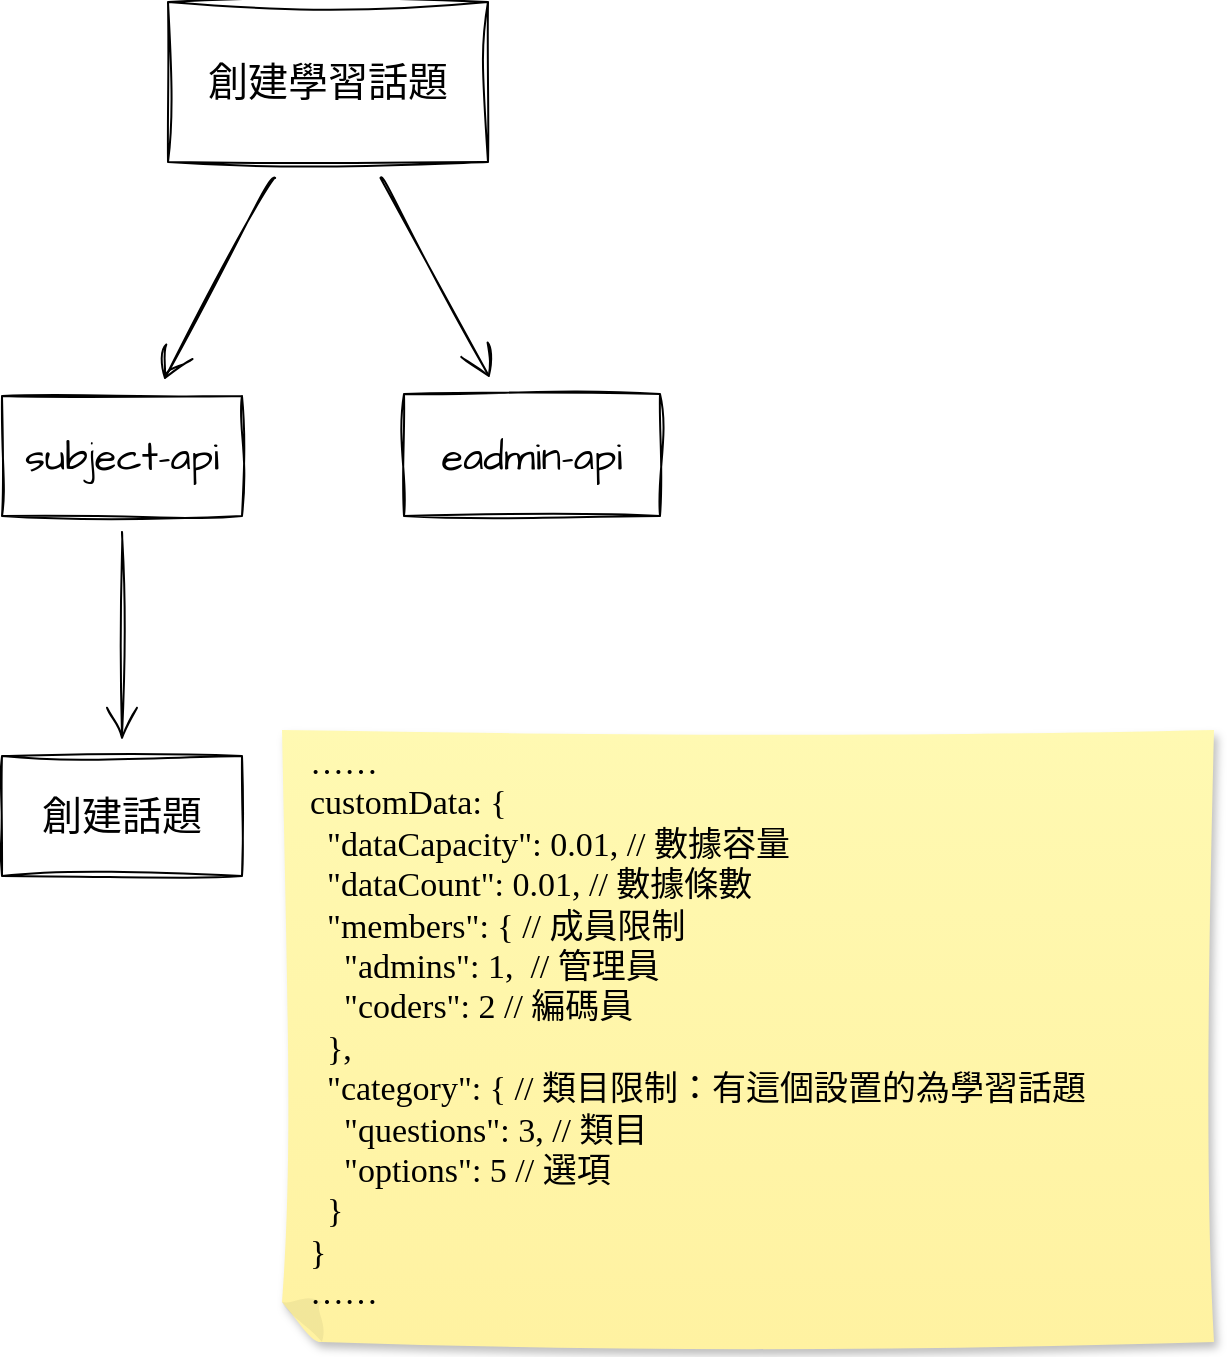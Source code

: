 <mxfile version="20.8.1" type="github">
  <diagram id="aiqsylTXSC2AGSaw_R4l" name="第 1 页">
    <mxGraphModel dx="1792" dy="786" grid="0" gridSize="10" guides="1" tooltips="1" connect="1" arrows="1" fold="1" page="0" pageScale="1" pageWidth="1654" pageHeight="2336" math="0" shadow="0">
      <root>
        <mxCell id="0" />
        <mxCell id="1" parent="0" />
        <mxCell id="8SzQaoOR7psrrbNaaiaO-3" value="" style="edgeStyle=none;curved=1;rounded=0;sketch=1;hachureGap=4;jiggle=2;curveFitting=1;orthogonalLoop=1;jettySize=auto;html=1;fontFamily=Architects Daughter;fontSource=https%3A%2F%2Ffonts.googleapis.com%2Fcss%3Ffamily%3DArchitects%2BDaughter;fontSize=16;endArrow=open;startSize=14;endSize=14;sourcePerimeterSpacing=8;targetPerimeterSpacing=8;" edge="1" parent="1" source="8SzQaoOR7psrrbNaaiaO-1" target="8SzQaoOR7psrrbNaaiaO-2">
          <mxGeometry relative="1" as="geometry" />
        </mxCell>
        <mxCell id="8SzQaoOR7psrrbNaaiaO-5" value="" style="edgeStyle=none;curved=1;rounded=0;sketch=1;hachureGap=4;jiggle=2;curveFitting=1;orthogonalLoop=1;jettySize=auto;html=1;fontFamily=Architects Daughter;fontSource=https%3A%2F%2Ffonts.googleapis.com%2Fcss%3Ffamily%3DArchitects%2BDaughter;fontSize=16;endArrow=open;startSize=14;endSize=14;sourcePerimeterSpacing=8;targetPerimeterSpacing=8;" edge="1" parent="1" source="8SzQaoOR7psrrbNaaiaO-1" target="8SzQaoOR7psrrbNaaiaO-4">
          <mxGeometry relative="1" as="geometry" />
        </mxCell>
        <mxCell id="8SzQaoOR7psrrbNaaiaO-1" value="創建學習話題" style="rounded=0;whiteSpace=wrap;html=1;sketch=1;hachureGap=4;jiggle=2;curveFitting=1;fontFamily=Architects Daughter;fontSource=https%3A%2F%2Ffonts.googleapis.com%2Fcss%3Ffamily%3DArchitects%2BDaughter;fontSize=20;" vertex="1" parent="1">
          <mxGeometry x="-205" y="52" width="160" height="80" as="geometry" />
        </mxCell>
        <mxCell id="8SzQaoOR7psrrbNaaiaO-9" value="" style="edgeStyle=none;curved=1;rounded=0;sketch=1;hachureGap=4;jiggle=2;curveFitting=1;orthogonalLoop=1;jettySize=auto;html=1;fontFamily=Architects Daughter;fontSource=https%3A%2F%2Ffonts.googleapis.com%2Fcss%3Ffamily%3DArchitects%2BDaughter;fontSize=16;endArrow=open;startSize=14;endSize=14;sourcePerimeterSpacing=8;targetPerimeterSpacing=8;" edge="1" parent="1" source="8SzQaoOR7psrrbNaaiaO-2" target="8SzQaoOR7psrrbNaaiaO-8">
          <mxGeometry relative="1" as="geometry" />
        </mxCell>
        <mxCell id="8SzQaoOR7psrrbNaaiaO-2" value="subject-api" style="whiteSpace=wrap;html=1;fontSize=20;fontFamily=Architects Daughter;rounded=0;sketch=1;hachureGap=4;jiggle=2;curveFitting=1;fontSource=https%3A%2F%2Ffonts.googleapis.com%2Fcss%3Ffamily%3DArchitects%2BDaughter;" vertex="1" parent="1">
          <mxGeometry x="-288" y="249" width="120" height="60" as="geometry" />
        </mxCell>
        <mxCell id="8SzQaoOR7psrrbNaaiaO-4" value="eadmin-api" style="rounded=0;whiteSpace=wrap;html=1;sketch=1;hachureGap=4;jiggle=2;curveFitting=1;fontFamily=Architects Daughter;fontSource=https%3A%2F%2Ffonts.googleapis.com%2Fcss%3Ffamily%3DArchitects%2BDaughter;fontSize=20;" vertex="1" parent="1">
          <mxGeometry x="-87" y="248" width="128" height="61" as="geometry" />
        </mxCell>
        <mxCell id="8SzQaoOR7psrrbNaaiaO-8" value="創建話題" style="whiteSpace=wrap;html=1;fontSize=20;fontFamily=Architects Daughter;rounded=0;sketch=1;hachureGap=4;jiggle=2;curveFitting=1;fontSource=https%3A%2F%2Ffonts.googleapis.com%2Fcss%3Ffamily%3DArchitects%2BDaughter;" vertex="1" parent="1">
          <mxGeometry x="-288" y="429" width="120" height="60" as="geometry" />
        </mxCell>
        <mxCell id="8SzQaoOR7psrrbNaaiaO-10" value="&lt;div style=&quot;font-size: 17px;&quot;&gt;&lt;font style=&quot;font-size: 17px;&quot;&gt;……&lt;/font&gt;&lt;/div&gt;&lt;div style=&quot;font-size: 17px;&quot;&gt;&lt;font style=&quot;font-size: 17px;&quot;&gt;customData: {&lt;/font&gt;&lt;/div&gt;&lt;div style=&quot;font-size: 17px;&quot;&gt;&lt;font style=&quot;font-size: 17px;&quot;&gt;&amp;nbsp; &quot;dataCapacity&quot;: 0.01, // 數據容量&lt;/font&gt;&lt;/div&gt;&lt;div style=&quot;font-size: 17px;&quot;&gt;&lt;font style=&quot;font-size: 17px;&quot;&gt;&amp;nbsp; &quot;dataCount&quot;: 0.01, // 數據條數&lt;/font&gt;&lt;/div&gt;&lt;div style=&quot;font-size: 17px;&quot;&gt;&lt;font style=&quot;font-size: 17px;&quot;&gt;&amp;nbsp; &quot;members&quot;: { // 成員限制&lt;/font&gt;&lt;/div&gt;&lt;div style=&quot;font-size: 17px;&quot;&gt;&lt;font style=&quot;font-size: 17px;&quot;&gt;&amp;nbsp; &amp;nbsp; &quot;admins&quot;: 1,&amp;nbsp; // 管理員&lt;/font&gt;&lt;/div&gt;&lt;div style=&quot;font-size: 17px;&quot;&gt;&lt;font style=&quot;font-size: 17px;&quot;&gt;&amp;nbsp; &amp;nbsp; &quot;coders&quot;: 2 // 編碼員&lt;/font&gt;&lt;/div&gt;&lt;div style=&quot;font-size: 17px;&quot;&gt;&lt;font style=&quot;font-size: 17px;&quot;&gt;&amp;nbsp; },&lt;/font&gt;&lt;/div&gt;&lt;div style=&quot;font-size: 17px;&quot;&gt;&lt;font style=&quot;font-size: 17px;&quot;&gt;&amp;nbsp; &quot;category&quot;: { // 類目限制：有這個設置的為學習話題&lt;/font&gt;&lt;/div&gt;&lt;div style=&quot;font-size: 17px;&quot;&gt;&lt;font style=&quot;font-size: 17px;&quot;&gt;&amp;nbsp; &amp;nbsp; &quot;questions&quot;: 3, // 類目&lt;/font&gt;&lt;/div&gt;&lt;div style=&quot;font-size: 17px;&quot;&gt;&lt;font style=&quot;font-size: 17px;&quot;&gt;&amp;nbsp; &amp;nbsp; &quot;options&quot;: 5 // 選項&lt;/font&gt;&lt;/div&gt;&lt;div style=&quot;font-size: 17px;&quot;&gt;&lt;font style=&quot;font-size: 17px;&quot;&gt;&amp;nbsp; }&lt;/font&gt;&lt;/div&gt;&lt;div style=&quot;font-size: 17px;&quot;&gt;&lt;font style=&quot;font-size: 17px;&quot;&gt;}&lt;/font&gt;&lt;/div&gt;&lt;div style=&quot;font-size: 17px;&quot;&gt;……&lt;/div&gt;" style="shape=note;whiteSpace=wrap;html=1;backgroundOutline=1;fontColor=#000000;darkOpacity=0.05;fillColor=#FFF9B2;strokeColor=none;fillStyle=solid;direction=west;gradientDirection=north;gradientColor=#FFF2A1;shadow=1;size=20;pointerEvents=1;sketch=1;hachureGap=4;jiggle=2;curveFitting=1;fontFamily=Verdana;fontSize=17;align=left;verticalAlign=top;spacingLeft=12;" vertex="1" parent="1">
          <mxGeometry x="-148" y="416" width="466" height="306" as="geometry" />
        </mxCell>
      </root>
    </mxGraphModel>
  </diagram>
</mxfile>
